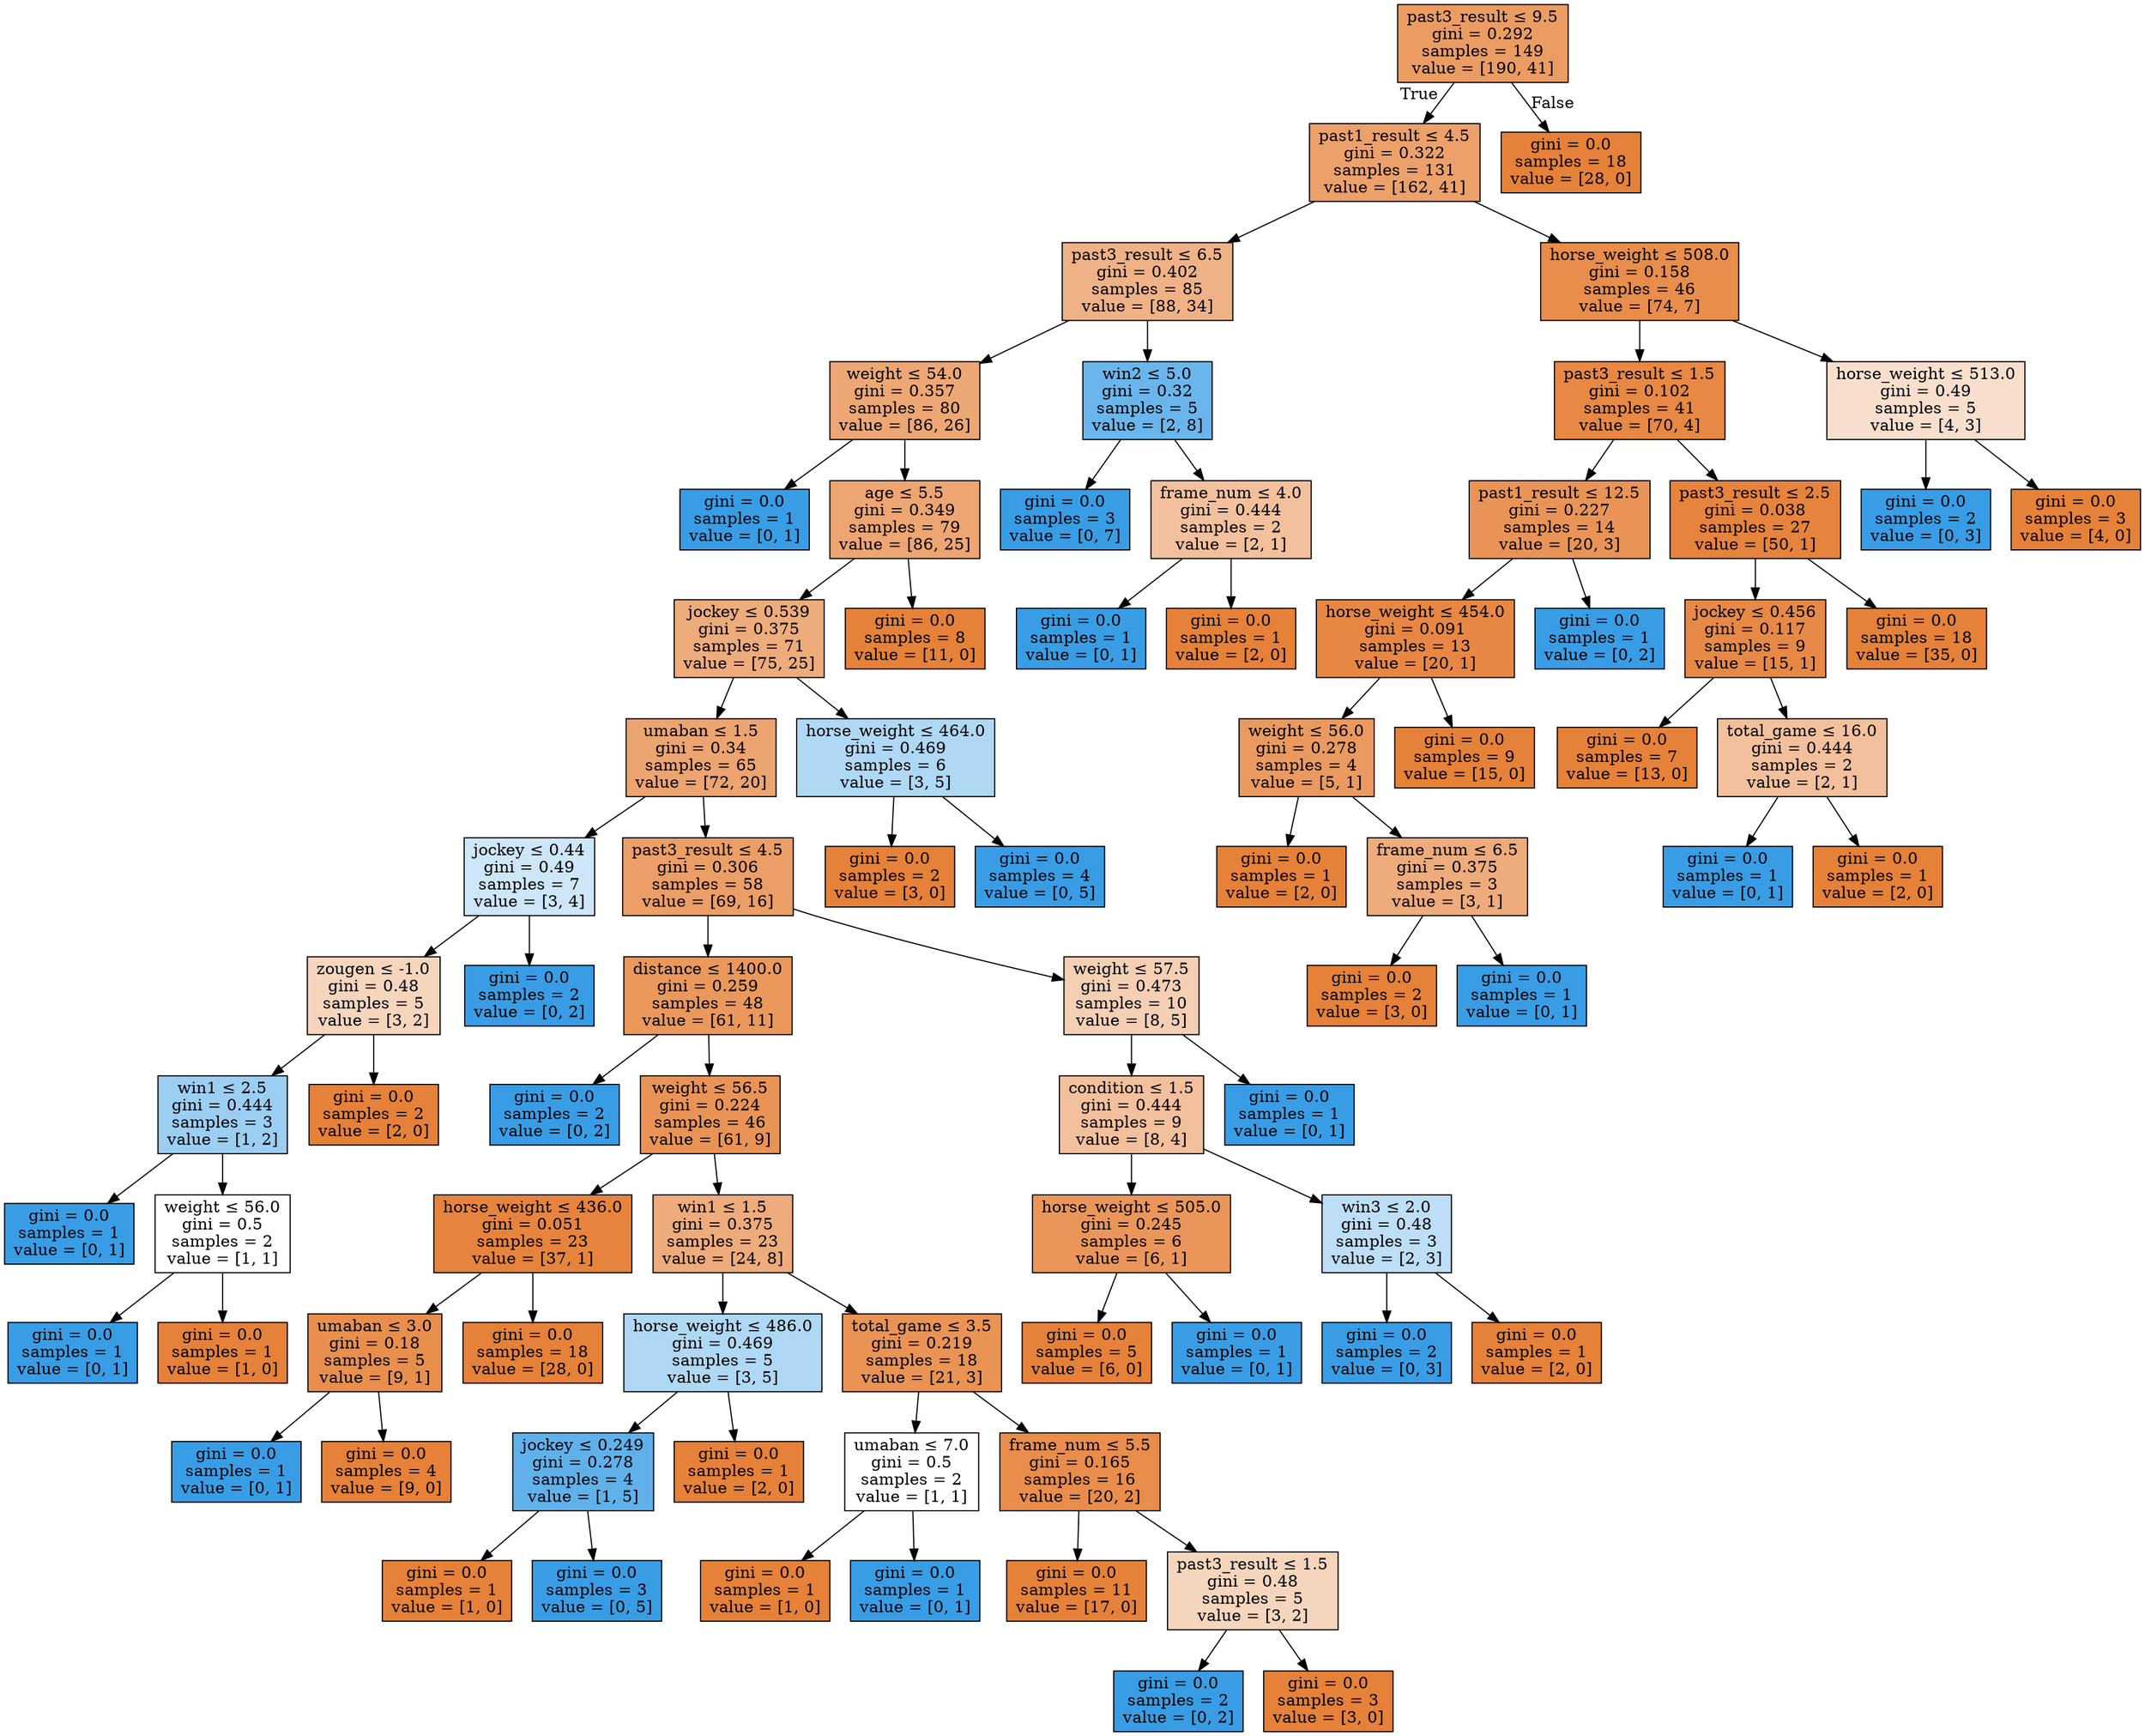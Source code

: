 digraph Tree {
node [shape=box, style="filled", color="black"] ;
0 [label=<past3_result &le; 9.5<br/>gini = 0.292<br/>samples = 149<br/>value = [190, 41]>, fillcolor="#e58139c8"] ;
1 [label=<past1_result &le; 4.5<br/>gini = 0.322<br/>samples = 131<br/>value = [162, 41]>, fillcolor="#e58139be"] ;
0 -> 1 [labeldistance=2.5, labelangle=45, headlabel="True"] ;
2 [label=<past3_result &le; 6.5<br/>gini = 0.402<br/>samples = 85<br/>value = [88, 34]>, fillcolor="#e581399c"] ;
1 -> 2 ;
3 [label=<weight &le; 54.0<br/>gini = 0.357<br/>samples = 80<br/>value = [86, 26]>, fillcolor="#e58139b2"] ;
2 -> 3 ;
4 [label=<gini = 0.0<br/>samples = 1<br/>value = [0, 1]>, fillcolor="#399de5ff"] ;
3 -> 4 ;
5 [label=<age &le; 5.5<br/>gini = 0.349<br/>samples = 79<br/>value = [86, 25]>, fillcolor="#e58139b5"] ;
3 -> 5 ;
6 [label=<jockey &le; 0.539<br/>gini = 0.375<br/>samples = 71<br/>value = [75, 25]>, fillcolor="#e58139aa"] ;
5 -> 6 ;
7 [label=<umaban &le; 1.5<br/>gini = 0.34<br/>samples = 65<br/>value = [72, 20]>, fillcolor="#e58139b8"] ;
6 -> 7 ;
8 [label=<jockey &le; 0.44<br/>gini = 0.49<br/>samples = 7<br/>value = [3, 4]>, fillcolor="#399de540"] ;
7 -> 8 ;
9 [label=<zougen &le; -1.0<br/>gini = 0.48<br/>samples = 5<br/>value = [3, 2]>, fillcolor="#e5813955"] ;
8 -> 9 ;
10 [label=<win1 &le; 2.5<br/>gini = 0.444<br/>samples = 3<br/>value = [1, 2]>, fillcolor="#399de57f"] ;
9 -> 10 ;
11 [label=<gini = 0.0<br/>samples = 1<br/>value = [0, 1]>, fillcolor="#399de5ff"] ;
10 -> 11 ;
12 [label=<weight &le; 56.0<br/>gini = 0.5<br/>samples = 2<br/>value = [1, 1]>, fillcolor="#e5813900"] ;
10 -> 12 ;
13 [label=<gini = 0.0<br/>samples = 1<br/>value = [0, 1]>, fillcolor="#399de5ff"] ;
12 -> 13 ;
14 [label=<gini = 0.0<br/>samples = 1<br/>value = [1, 0]>, fillcolor="#e58139ff"] ;
12 -> 14 ;
15 [label=<gini = 0.0<br/>samples = 2<br/>value = [2, 0]>, fillcolor="#e58139ff"] ;
9 -> 15 ;
16 [label=<gini = 0.0<br/>samples = 2<br/>value = [0, 2]>, fillcolor="#399de5ff"] ;
8 -> 16 ;
17 [label=<past3_result &le; 4.5<br/>gini = 0.306<br/>samples = 58<br/>value = [69, 16]>, fillcolor="#e58139c4"] ;
7 -> 17 ;
18 [label=<distance &le; 1400.0<br/>gini = 0.259<br/>samples = 48<br/>value = [61, 11]>, fillcolor="#e58139d1"] ;
17 -> 18 ;
19 [label=<gini = 0.0<br/>samples = 2<br/>value = [0, 2]>, fillcolor="#399de5ff"] ;
18 -> 19 ;
20 [label=<weight &le; 56.5<br/>gini = 0.224<br/>samples = 46<br/>value = [61, 9]>, fillcolor="#e58139d9"] ;
18 -> 20 ;
21 [label=<horse_weight &le; 436.0<br/>gini = 0.051<br/>samples = 23<br/>value = [37, 1]>, fillcolor="#e58139f8"] ;
20 -> 21 ;
22 [label=<umaban &le; 3.0<br/>gini = 0.18<br/>samples = 5<br/>value = [9, 1]>, fillcolor="#e58139e3"] ;
21 -> 22 ;
23 [label=<gini = 0.0<br/>samples = 1<br/>value = [0, 1]>, fillcolor="#399de5ff"] ;
22 -> 23 ;
24 [label=<gini = 0.0<br/>samples = 4<br/>value = [9, 0]>, fillcolor="#e58139ff"] ;
22 -> 24 ;
25 [label=<gini = 0.0<br/>samples = 18<br/>value = [28, 0]>, fillcolor="#e58139ff"] ;
21 -> 25 ;
26 [label=<win1 &le; 1.5<br/>gini = 0.375<br/>samples = 23<br/>value = [24, 8]>, fillcolor="#e58139aa"] ;
20 -> 26 ;
27 [label=<horse_weight &le; 486.0<br/>gini = 0.469<br/>samples = 5<br/>value = [3, 5]>, fillcolor="#399de566"] ;
26 -> 27 ;
28 [label=<jockey &le; 0.249<br/>gini = 0.278<br/>samples = 4<br/>value = [1, 5]>, fillcolor="#399de5cc"] ;
27 -> 28 ;
29 [label=<gini = 0.0<br/>samples = 1<br/>value = [1, 0]>, fillcolor="#e58139ff"] ;
28 -> 29 ;
30 [label=<gini = 0.0<br/>samples = 3<br/>value = [0, 5]>, fillcolor="#399de5ff"] ;
28 -> 30 ;
31 [label=<gini = 0.0<br/>samples = 1<br/>value = [2, 0]>, fillcolor="#e58139ff"] ;
27 -> 31 ;
32 [label=<total_game &le; 3.5<br/>gini = 0.219<br/>samples = 18<br/>value = [21, 3]>, fillcolor="#e58139db"] ;
26 -> 32 ;
33 [label=<umaban &le; 7.0<br/>gini = 0.5<br/>samples = 2<br/>value = [1, 1]>, fillcolor="#e5813900"] ;
32 -> 33 ;
34 [label=<gini = 0.0<br/>samples = 1<br/>value = [1, 0]>, fillcolor="#e58139ff"] ;
33 -> 34 ;
35 [label=<gini = 0.0<br/>samples = 1<br/>value = [0, 1]>, fillcolor="#399de5ff"] ;
33 -> 35 ;
36 [label=<frame_num &le; 5.5<br/>gini = 0.165<br/>samples = 16<br/>value = [20, 2]>, fillcolor="#e58139e6"] ;
32 -> 36 ;
37 [label=<gini = 0.0<br/>samples = 11<br/>value = [17, 0]>, fillcolor="#e58139ff"] ;
36 -> 37 ;
38 [label=<past3_result &le; 1.5<br/>gini = 0.48<br/>samples = 5<br/>value = [3, 2]>, fillcolor="#e5813955"] ;
36 -> 38 ;
39 [label=<gini = 0.0<br/>samples = 2<br/>value = [0, 2]>, fillcolor="#399de5ff"] ;
38 -> 39 ;
40 [label=<gini = 0.0<br/>samples = 3<br/>value = [3, 0]>, fillcolor="#e58139ff"] ;
38 -> 40 ;
41 [label=<weight &le; 57.5<br/>gini = 0.473<br/>samples = 10<br/>value = [8, 5]>, fillcolor="#e5813960"] ;
17 -> 41 ;
42 [label=<condition &le; 1.5<br/>gini = 0.444<br/>samples = 9<br/>value = [8, 4]>, fillcolor="#e581397f"] ;
41 -> 42 ;
43 [label=<horse_weight &le; 505.0<br/>gini = 0.245<br/>samples = 6<br/>value = [6, 1]>, fillcolor="#e58139d4"] ;
42 -> 43 ;
44 [label=<gini = 0.0<br/>samples = 5<br/>value = [6, 0]>, fillcolor="#e58139ff"] ;
43 -> 44 ;
45 [label=<gini = 0.0<br/>samples = 1<br/>value = [0, 1]>, fillcolor="#399de5ff"] ;
43 -> 45 ;
46 [label=<win3 &le; 2.0<br/>gini = 0.48<br/>samples = 3<br/>value = [2, 3]>, fillcolor="#399de555"] ;
42 -> 46 ;
47 [label=<gini = 0.0<br/>samples = 2<br/>value = [0, 3]>, fillcolor="#399de5ff"] ;
46 -> 47 ;
48 [label=<gini = 0.0<br/>samples = 1<br/>value = [2, 0]>, fillcolor="#e58139ff"] ;
46 -> 48 ;
49 [label=<gini = 0.0<br/>samples = 1<br/>value = [0, 1]>, fillcolor="#399de5ff"] ;
41 -> 49 ;
50 [label=<horse_weight &le; 464.0<br/>gini = 0.469<br/>samples = 6<br/>value = [3, 5]>, fillcolor="#399de566"] ;
6 -> 50 ;
51 [label=<gini = 0.0<br/>samples = 2<br/>value = [3, 0]>, fillcolor="#e58139ff"] ;
50 -> 51 ;
52 [label=<gini = 0.0<br/>samples = 4<br/>value = [0, 5]>, fillcolor="#399de5ff"] ;
50 -> 52 ;
53 [label=<gini = 0.0<br/>samples = 8<br/>value = [11, 0]>, fillcolor="#e58139ff"] ;
5 -> 53 ;
54 [label=<win2 &le; 5.0<br/>gini = 0.32<br/>samples = 5<br/>value = [2, 8]>, fillcolor="#399de5bf"] ;
2 -> 54 ;
55 [label=<gini = 0.0<br/>samples = 3<br/>value = [0, 7]>, fillcolor="#399de5ff"] ;
54 -> 55 ;
56 [label=<frame_num &le; 4.0<br/>gini = 0.444<br/>samples = 2<br/>value = [2, 1]>, fillcolor="#e581397f"] ;
54 -> 56 ;
57 [label=<gini = 0.0<br/>samples = 1<br/>value = [0, 1]>, fillcolor="#399de5ff"] ;
56 -> 57 ;
58 [label=<gini = 0.0<br/>samples = 1<br/>value = [2, 0]>, fillcolor="#e58139ff"] ;
56 -> 58 ;
59 [label=<horse_weight &le; 508.0<br/>gini = 0.158<br/>samples = 46<br/>value = [74, 7]>, fillcolor="#e58139e7"] ;
1 -> 59 ;
60 [label=<past3_result &le; 1.5<br/>gini = 0.102<br/>samples = 41<br/>value = [70, 4]>, fillcolor="#e58139f0"] ;
59 -> 60 ;
61 [label=<past1_result &le; 12.5<br/>gini = 0.227<br/>samples = 14<br/>value = [20, 3]>, fillcolor="#e58139d9"] ;
60 -> 61 ;
62 [label=<horse_weight &le; 454.0<br/>gini = 0.091<br/>samples = 13<br/>value = [20, 1]>, fillcolor="#e58139f2"] ;
61 -> 62 ;
63 [label=<weight &le; 56.0<br/>gini = 0.278<br/>samples = 4<br/>value = [5, 1]>, fillcolor="#e58139cc"] ;
62 -> 63 ;
64 [label=<gini = 0.0<br/>samples = 1<br/>value = [2, 0]>, fillcolor="#e58139ff"] ;
63 -> 64 ;
65 [label=<frame_num &le; 6.5<br/>gini = 0.375<br/>samples = 3<br/>value = [3, 1]>, fillcolor="#e58139aa"] ;
63 -> 65 ;
66 [label=<gini = 0.0<br/>samples = 2<br/>value = [3, 0]>, fillcolor="#e58139ff"] ;
65 -> 66 ;
67 [label=<gini = 0.0<br/>samples = 1<br/>value = [0, 1]>, fillcolor="#399de5ff"] ;
65 -> 67 ;
68 [label=<gini = 0.0<br/>samples = 9<br/>value = [15, 0]>, fillcolor="#e58139ff"] ;
62 -> 68 ;
69 [label=<gini = 0.0<br/>samples = 1<br/>value = [0, 2]>, fillcolor="#399de5ff"] ;
61 -> 69 ;
70 [label=<past3_result &le; 2.5<br/>gini = 0.038<br/>samples = 27<br/>value = [50, 1]>, fillcolor="#e58139fa"] ;
60 -> 70 ;
71 [label=<jockey &le; 0.456<br/>gini = 0.117<br/>samples = 9<br/>value = [15, 1]>, fillcolor="#e58139ee"] ;
70 -> 71 ;
72 [label=<gini = 0.0<br/>samples = 7<br/>value = [13, 0]>, fillcolor="#e58139ff"] ;
71 -> 72 ;
73 [label=<total_game &le; 16.0<br/>gini = 0.444<br/>samples = 2<br/>value = [2, 1]>, fillcolor="#e581397f"] ;
71 -> 73 ;
74 [label=<gini = 0.0<br/>samples = 1<br/>value = [0, 1]>, fillcolor="#399de5ff"] ;
73 -> 74 ;
75 [label=<gini = 0.0<br/>samples = 1<br/>value = [2, 0]>, fillcolor="#e58139ff"] ;
73 -> 75 ;
76 [label=<gini = 0.0<br/>samples = 18<br/>value = [35, 0]>, fillcolor="#e58139ff"] ;
70 -> 76 ;
77 [label=<horse_weight &le; 513.0<br/>gini = 0.49<br/>samples = 5<br/>value = [4, 3]>, fillcolor="#e5813940"] ;
59 -> 77 ;
78 [label=<gini = 0.0<br/>samples = 2<br/>value = [0, 3]>, fillcolor="#399de5ff"] ;
77 -> 78 ;
79 [label=<gini = 0.0<br/>samples = 3<br/>value = [4, 0]>, fillcolor="#e58139ff"] ;
77 -> 79 ;
80 [label=<gini = 0.0<br/>samples = 18<br/>value = [28, 0]>, fillcolor="#e58139ff"] ;
0 -> 80 [labeldistance=2.5, labelangle=-45, headlabel="False"] ;
}